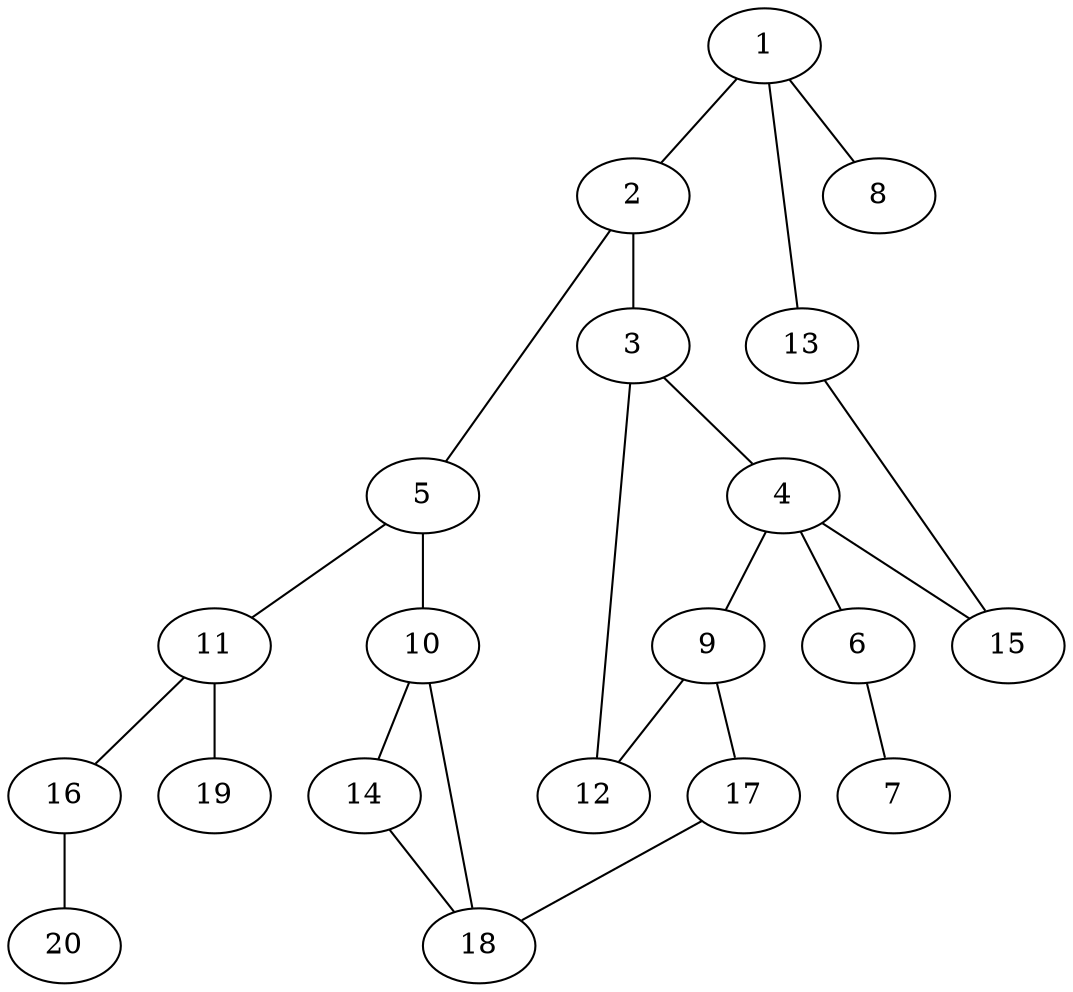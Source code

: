 graph graphname {1--2
1--8
1--13
2--3
2--5
3--4
3--12
4--6
4--9
4--15
5--10
5--11
6--7
9--12
9--17
10--14
10--18
11--16
11--19
13--15
14--18
16--20
17--18
}